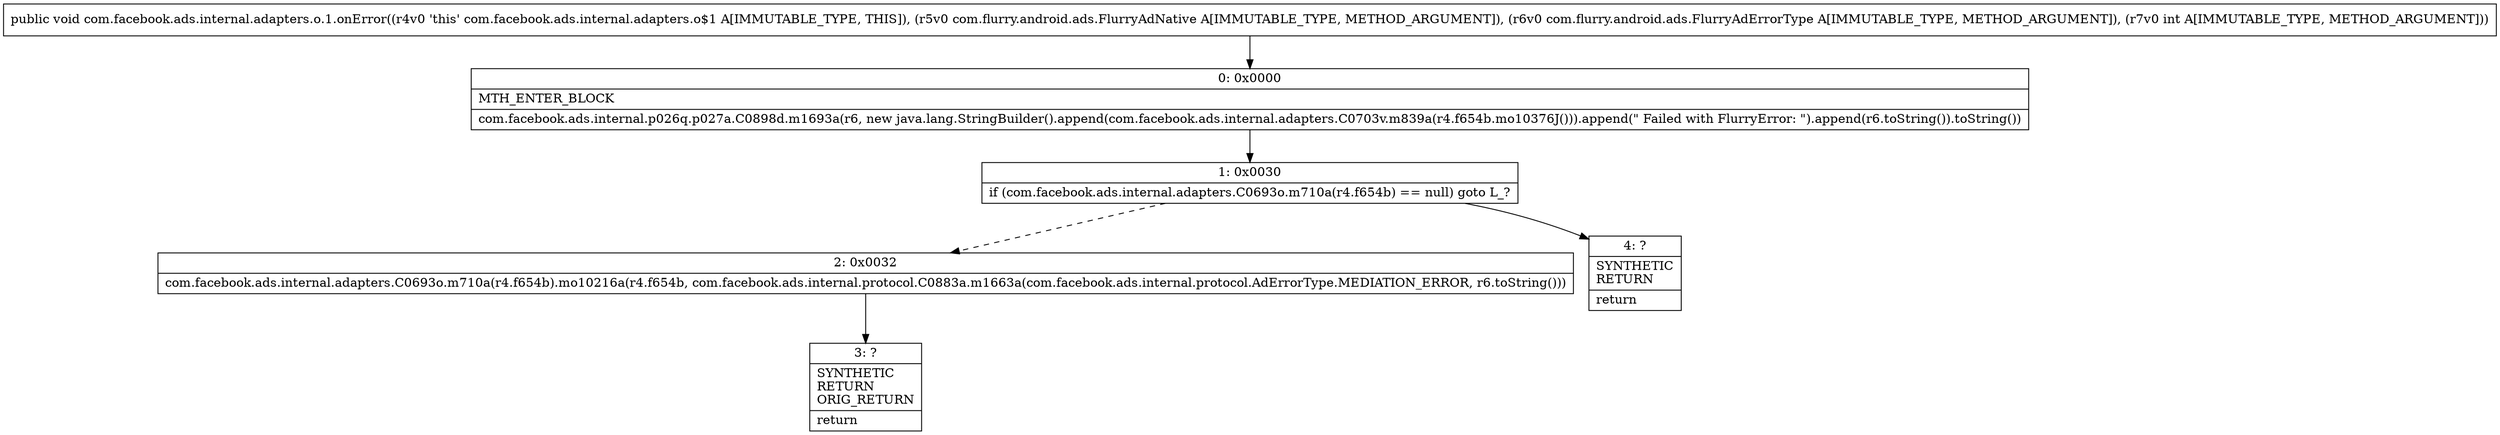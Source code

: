 digraph "CFG forcom.facebook.ads.internal.adapters.o.1.onError(Lcom\/flurry\/android\/ads\/FlurryAdNative;Lcom\/flurry\/android\/ads\/FlurryAdErrorType;I)V" {
Node_0 [shape=record,label="{0\:\ 0x0000|MTH_ENTER_BLOCK\l|com.facebook.ads.internal.p026q.p027a.C0898d.m1693a(r6, new java.lang.StringBuilder().append(com.facebook.ads.internal.adapters.C0703v.m839a(r4.f654b.mo10376J())).append(\" Failed with FlurryError: \").append(r6.toString()).toString())\l}"];
Node_1 [shape=record,label="{1\:\ 0x0030|if (com.facebook.ads.internal.adapters.C0693o.m710a(r4.f654b) == null) goto L_?\l}"];
Node_2 [shape=record,label="{2\:\ 0x0032|com.facebook.ads.internal.adapters.C0693o.m710a(r4.f654b).mo10216a(r4.f654b, com.facebook.ads.internal.protocol.C0883a.m1663a(com.facebook.ads.internal.protocol.AdErrorType.MEDIATION_ERROR, r6.toString()))\l}"];
Node_3 [shape=record,label="{3\:\ ?|SYNTHETIC\lRETURN\lORIG_RETURN\l|return\l}"];
Node_4 [shape=record,label="{4\:\ ?|SYNTHETIC\lRETURN\l|return\l}"];
MethodNode[shape=record,label="{public void com.facebook.ads.internal.adapters.o.1.onError((r4v0 'this' com.facebook.ads.internal.adapters.o$1 A[IMMUTABLE_TYPE, THIS]), (r5v0 com.flurry.android.ads.FlurryAdNative A[IMMUTABLE_TYPE, METHOD_ARGUMENT]), (r6v0 com.flurry.android.ads.FlurryAdErrorType A[IMMUTABLE_TYPE, METHOD_ARGUMENT]), (r7v0 int A[IMMUTABLE_TYPE, METHOD_ARGUMENT])) }"];
MethodNode -> Node_0;
Node_0 -> Node_1;
Node_1 -> Node_2[style=dashed];
Node_1 -> Node_4;
Node_2 -> Node_3;
}

